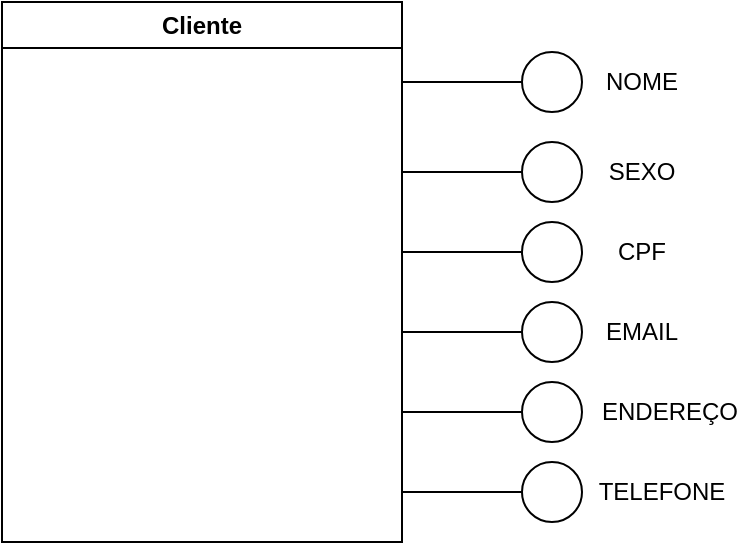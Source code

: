 <mxfile version="24.7.16">
  <diagram name="Página-1" id="iW0aNZLuquDJUyddi-WJ">
    <mxGraphModel dx="683" dy="359" grid="1" gridSize="10" guides="1" tooltips="1" connect="1" arrows="1" fold="1" page="1" pageScale="1" pageWidth="827" pageHeight="1169" math="0" shadow="0">
      <root>
        <mxCell id="0" />
        <mxCell id="1" parent="0" />
        <mxCell id="rSwEuwtdziTsfNbhJaiy-4" value="Cliente" style="swimlane;whiteSpace=wrap;html=1;" parent="1" vertex="1">
          <mxGeometry x="50" y="180" width="200" height="270" as="geometry" />
        </mxCell>
        <mxCell id="rSwEuwtdziTsfNbhJaiy-5" value="" style="endArrow=none;html=1;rounded=0;entryX=0;entryY=0.5;entryDx=0;entryDy=0;" parent="1" edge="1" target="rSwEuwtdziTsfNbhJaiy-6">
          <mxGeometry width="50" height="50" relative="1" as="geometry">
            <mxPoint x="250" y="220" as="sourcePoint" />
            <mxPoint x="320" y="220" as="targetPoint" />
          </mxGeometry>
        </mxCell>
        <mxCell id="rSwEuwtdziTsfNbhJaiy-6" value="" style="ellipse;whiteSpace=wrap;html=1;aspect=fixed;" parent="1" vertex="1">
          <mxGeometry x="310" y="205" width="30" height="30" as="geometry" />
        </mxCell>
        <mxCell id="IeOA8ReUt-ZsaUMzHvYP-2" value="NOME" style="text;html=1;align=center;verticalAlign=middle;whiteSpace=wrap;rounded=0;" vertex="1" parent="1">
          <mxGeometry x="340" y="205" width="60" height="30" as="geometry" />
        </mxCell>
        <mxCell id="IeOA8ReUt-ZsaUMzHvYP-3" value="" style="endArrow=none;html=1;rounded=0;entryX=0;entryY=0.5;entryDx=0;entryDy=0;" edge="1" parent="1" target="IeOA8ReUt-ZsaUMzHvYP-4">
          <mxGeometry width="50" height="50" relative="1" as="geometry">
            <mxPoint x="250" y="265" as="sourcePoint" />
            <mxPoint x="320" y="265" as="targetPoint" />
          </mxGeometry>
        </mxCell>
        <mxCell id="IeOA8ReUt-ZsaUMzHvYP-4" value="" style="ellipse;whiteSpace=wrap;html=1;aspect=fixed;" vertex="1" parent="1">
          <mxGeometry x="310" y="250" width="30" height="30" as="geometry" />
        </mxCell>
        <mxCell id="IeOA8ReUt-ZsaUMzHvYP-5" value="SEXO" style="text;html=1;align=center;verticalAlign=middle;whiteSpace=wrap;rounded=0;" vertex="1" parent="1">
          <mxGeometry x="340" y="250" width="60" height="30" as="geometry" />
        </mxCell>
        <mxCell id="IeOA8ReUt-ZsaUMzHvYP-6" value="" style="endArrow=none;html=1;rounded=0;entryX=0;entryY=0.5;entryDx=0;entryDy=0;" edge="1" parent="1" target="IeOA8ReUt-ZsaUMzHvYP-7">
          <mxGeometry width="50" height="50" relative="1" as="geometry">
            <mxPoint x="250" y="305" as="sourcePoint" />
            <mxPoint x="320" y="305" as="targetPoint" />
          </mxGeometry>
        </mxCell>
        <mxCell id="IeOA8ReUt-ZsaUMzHvYP-7" value="" style="ellipse;whiteSpace=wrap;html=1;aspect=fixed;" vertex="1" parent="1">
          <mxGeometry x="310" y="290" width="30" height="30" as="geometry" />
        </mxCell>
        <mxCell id="IeOA8ReUt-ZsaUMzHvYP-8" value="CPF" style="text;html=1;align=center;verticalAlign=middle;whiteSpace=wrap;rounded=0;" vertex="1" parent="1">
          <mxGeometry x="340" y="290" width="60" height="30" as="geometry" />
        </mxCell>
        <mxCell id="IeOA8ReUt-ZsaUMzHvYP-9" value="" style="endArrow=none;html=1;rounded=0;entryX=0;entryY=0.5;entryDx=0;entryDy=0;" edge="1" parent="1" target="IeOA8ReUt-ZsaUMzHvYP-10">
          <mxGeometry width="50" height="50" relative="1" as="geometry">
            <mxPoint x="250" y="345" as="sourcePoint" />
            <mxPoint x="320" y="345" as="targetPoint" />
          </mxGeometry>
        </mxCell>
        <mxCell id="IeOA8ReUt-ZsaUMzHvYP-10" value="" style="ellipse;whiteSpace=wrap;html=1;aspect=fixed;" vertex="1" parent="1">
          <mxGeometry x="310" y="330" width="30" height="30" as="geometry" />
        </mxCell>
        <mxCell id="IeOA8ReUt-ZsaUMzHvYP-11" value="EMAIL" style="text;html=1;align=center;verticalAlign=middle;whiteSpace=wrap;rounded=0;" vertex="1" parent="1">
          <mxGeometry x="340" y="330" width="60" height="30" as="geometry" />
        </mxCell>
        <mxCell id="IeOA8ReUt-ZsaUMzHvYP-12" value="" style="endArrow=none;html=1;rounded=0;entryX=0;entryY=0.5;entryDx=0;entryDy=0;" edge="1" parent="1" target="IeOA8ReUt-ZsaUMzHvYP-13">
          <mxGeometry width="50" height="50" relative="1" as="geometry">
            <mxPoint x="250" y="385" as="sourcePoint" />
            <mxPoint x="320" y="385" as="targetPoint" />
          </mxGeometry>
        </mxCell>
        <mxCell id="IeOA8ReUt-ZsaUMzHvYP-13" value="" style="ellipse;whiteSpace=wrap;html=1;aspect=fixed;" vertex="1" parent="1">
          <mxGeometry x="310" y="370" width="30" height="30" as="geometry" />
        </mxCell>
        <mxCell id="IeOA8ReUt-ZsaUMzHvYP-14" value="ENDEREÇO" style="text;html=1;align=center;verticalAlign=middle;whiteSpace=wrap;rounded=0;" vertex="1" parent="1">
          <mxGeometry x="354" y="370" width="60" height="30" as="geometry" />
        </mxCell>
        <mxCell id="IeOA8ReUt-ZsaUMzHvYP-18" value="" style="endArrow=none;html=1;rounded=0;entryX=0;entryY=0.5;entryDx=0;entryDy=0;" edge="1" parent="1" target="IeOA8ReUt-ZsaUMzHvYP-19">
          <mxGeometry width="50" height="50" relative="1" as="geometry">
            <mxPoint x="250" y="425" as="sourcePoint" />
            <mxPoint x="320" y="425" as="targetPoint" />
          </mxGeometry>
        </mxCell>
        <mxCell id="IeOA8ReUt-ZsaUMzHvYP-19" value="" style="ellipse;whiteSpace=wrap;html=1;aspect=fixed;" vertex="1" parent="1">
          <mxGeometry x="310" y="410" width="30" height="30" as="geometry" />
        </mxCell>
        <mxCell id="IeOA8ReUt-ZsaUMzHvYP-20" value="TELEFONE" style="text;html=1;align=center;verticalAlign=middle;whiteSpace=wrap;rounded=0;" vertex="1" parent="1">
          <mxGeometry x="350" y="410" width="60" height="30" as="geometry" />
        </mxCell>
      </root>
    </mxGraphModel>
  </diagram>
</mxfile>

